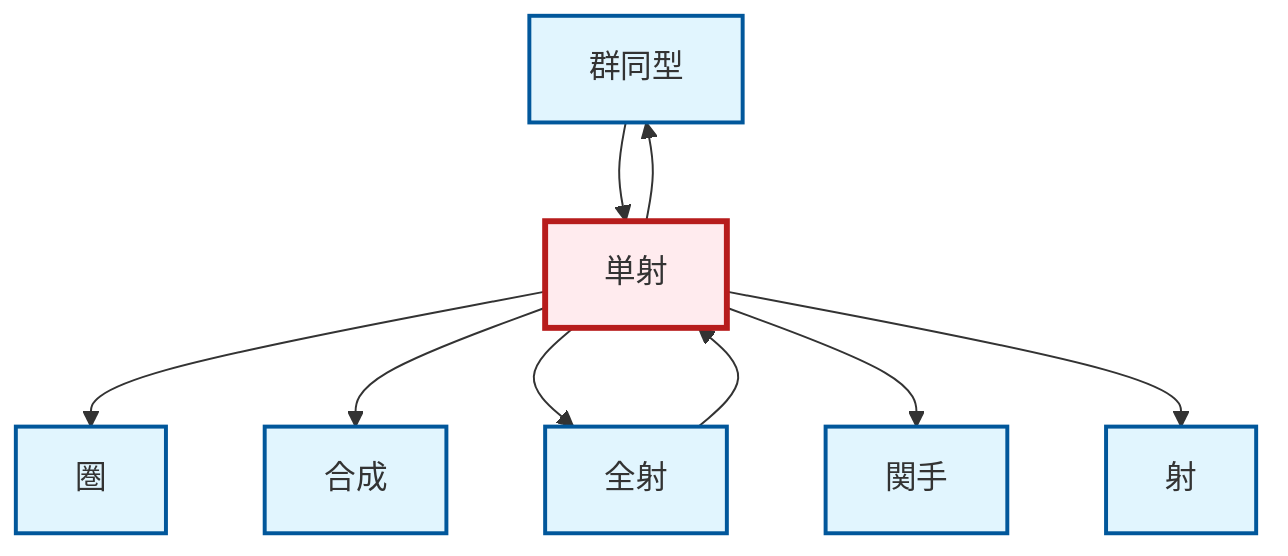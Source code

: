 graph TD
    classDef definition fill:#e1f5fe,stroke:#01579b,stroke-width:2px
    classDef theorem fill:#f3e5f5,stroke:#4a148c,stroke-width:2px
    classDef axiom fill:#fff3e0,stroke:#e65100,stroke-width:2px
    classDef example fill:#e8f5e9,stroke:#1b5e20,stroke-width:2px
    classDef current fill:#ffebee,stroke:#b71c1c,stroke-width:3px
    def-morphism["射"]:::definition
    def-isomorphism["群同型"]:::definition
    def-epimorphism["全射"]:::definition
    def-monomorphism["単射"]:::definition
    def-functor["関手"]:::definition
    def-category["圏"]:::definition
    def-composition["合成"]:::definition
    def-monomorphism --> def-category
    def-monomorphism --> def-composition
    def-monomorphism --> def-epimorphism
    def-epimorphism --> def-monomorphism
    def-isomorphism --> def-monomorphism
    def-monomorphism --> def-functor
    def-monomorphism --> def-morphism
    def-monomorphism --> def-isomorphism
    class def-monomorphism current